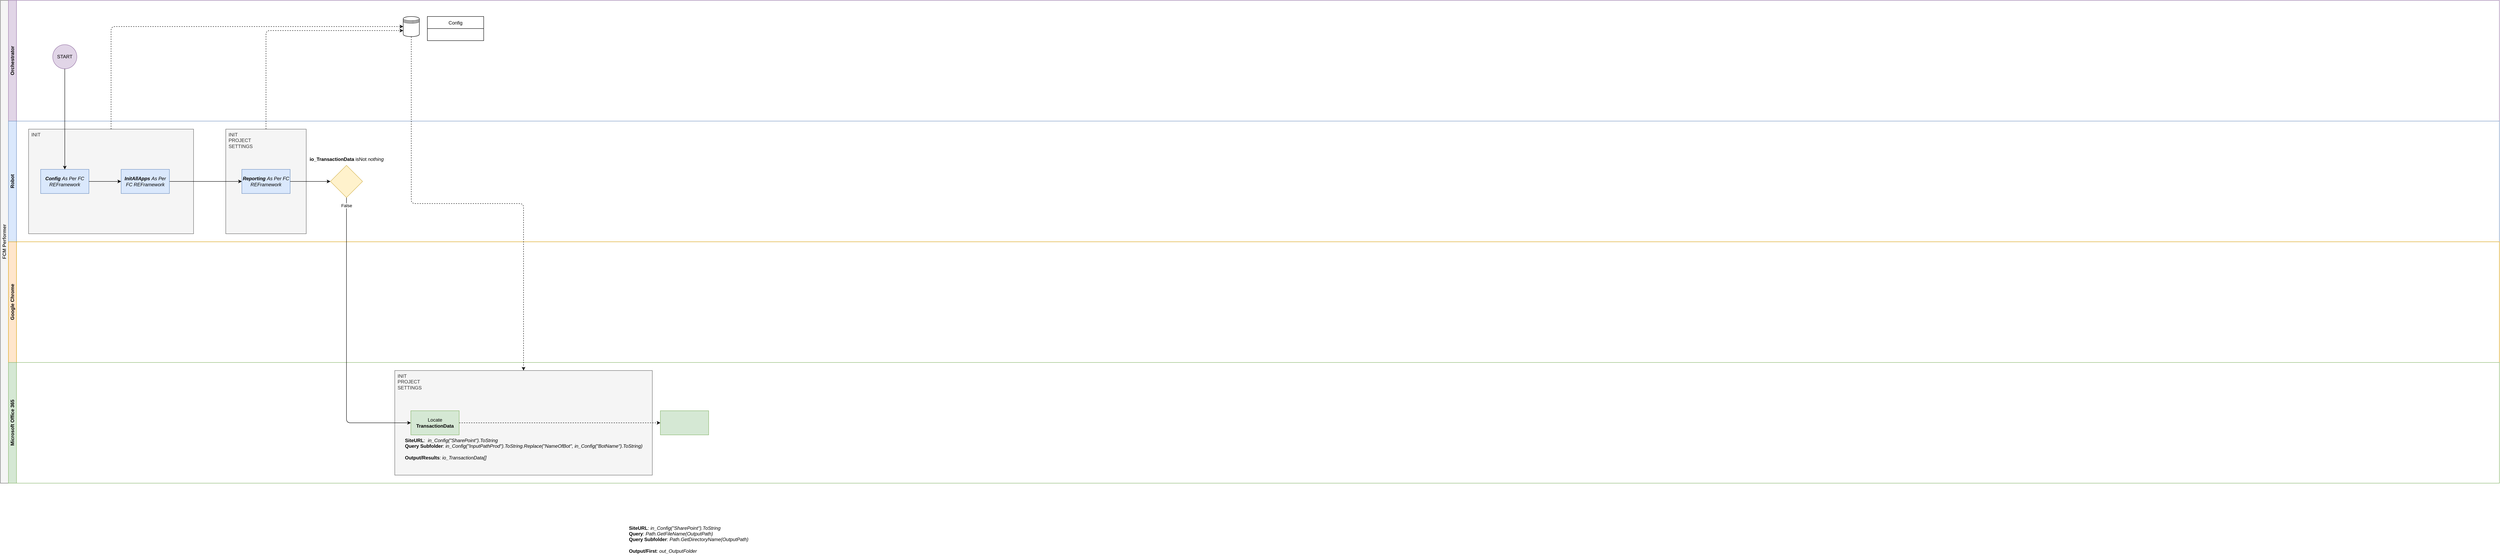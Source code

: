 <mxfile version="20.4.0" type="github">
  <diagram id="prtHgNgQTEPvFCAcTncT" name="Page-1">
    <mxGraphModel dx="1673" dy="980" grid="1" gridSize="10" guides="1" tooltips="1" connect="1" arrows="1" fold="1" page="1" pageScale="1" pageWidth="827" pageHeight="1169" math="0" shadow="0">
      <root>
        <mxCell id="0" />
        <mxCell id="1" parent="0" />
        <mxCell id="dNxyNK7c78bLwvsdeMH5-19" value="FCM Performer" style="swimlane;html=1;childLayout=stackLayout;resizeParent=1;resizeParentMax=0;horizontal=0;startSize=20;horizontalStack=0;fillColor=#f5f5f5;strokeColor=#666666;fontColor=#333333;" parent="1" vertex="1">
          <mxGeometry x="40" y="40" width="6210" height="1200" as="geometry" />
        </mxCell>
        <mxCell id="dNxyNK7c78bLwvsdeMH5-20" value="Orchestrator" style="swimlane;html=1;startSize=20;horizontal=0;fillColor=#e1d5e7;strokeColor=#9673a6;" parent="dNxyNK7c78bLwvsdeMH5-19" vertex="1">
          <mxGeometry x="20" width="6190" height="300" as="geometry" />
        </mxCell>
        <mxCell id="2dX01dUIb2N1G-1F3EJ_-1" value="START" style="ellipse;whiteSpace=wrap;html=1;aspect=fixed;fillColor=#e1d5e7;strokeColor=#9673a6;" parent="dNxyNK7c78bLwvsdeMH5-20" vertex="1">
          <mxGeometry x="110" y="110" width="60" height="60" as="geometry" />
        </mxCell>
        <mxCell id="NUYfNiR5YCy2ghnN-LS9-16" value="Config" style="swimlane;fontStyle=0;childLayout=stackLayout;horizontal=1;startSize=30;horizontalStack=0;resizeParent=1;resizeParentMax=0;resizeLast=0;collapsible=1;marginBottom=0;" vertex="1" parent="dNxyNK7c78bLwvsdeMH5-20">
          <mxGeometry x="1041" y="40" width="140" height="60" as="geometry">
            <mxRectangle x="2070" y="60" width="100" height="30" as="alternateBounds" />
          </mxGeometry>
        </mxCell>
        <mxCell id="NUYfNiR5YCy2ghnN-LS9-20" value="" style="shape=datastore;whiteSpace=wrap;html=1;" vertex="1" parent="dNxyNK7c78bLwvsdeMH5-20">
          <mxGeometry x="981" y="40" width="40" height="50" as="geometry" />
        </mxCell>
        <mxCell id="2dX01dUIb2N1G-1F3EJ_-10" value="Robot" style="swimlane;html=1;startSize=20;horizontal=0;fillColor=#dae8fc;strokeColor=#6c8ebf;" parent="dNxyNK7c78bLwvsdeMH5-19" vertex="1">
          <mxGeometry x="20" y="300" width="6190" height="300" as="geometry" />
        </mxCell>
        <mxCell id="2dX01dUIb2N1G-1F3EJ_-6" value="INIT" style="rounded=0;whiteSpace=wrap;html=1;fillColor=#f5f5f5;fontColor=#333333;strokeColor=#666666;align=left;verticalAlign=top;labelPosition=center;verticalLabelPosition=middle;spacingLeft=5;" parent="2dX01dUIb2N1G-1F3EJ_-10" vertex="1">
          <mxGeometry x="50" y="20" width="410" height="260" as="geometry" />
        </mxCell>
        <mxCell id="2dX01dUIb2N1G-1F3EJ_-4" value="&lt;i&gt;&lt;b&gt;Config&lt;/b&gt;&amp;nbsp;As Per FC REFramework&lt;/i&gt;" style="whiteSpace=wrap;html=1;fillColor=#dae8fc;strokeColor=#6c8ebf;" parent="2dX01dUIb2N1G-1F3EJ_-10" vertex="1">
          <mxGeometry x="80" y="120" width="120" height="60" as="geometry" />
        </mxCell>
        <mxCell id="NUYfNiR5YCy2ghnN-LS9-5" value="INIT&lt;br&gt;PROJECT&lt;br&gt;SETTINGS" style="rounded=0;whiteSpace=wrap;html=1;fillColor=#f5f5f5;fontColor=#333333;strokeColor=#666666;align=left;verticalAlign=top;labelPosition=center;verticalLabelPosition=middle;spacingLeft=5;" vertex="1" parent="2dX01dUIb2N1G-1F3EJ_-10">
          <mxGeometry x="540" y="20" width="200" height="260" as="geometry" />
        </mxCell>
        <mxCell id="NUYfNiR5YCy2ghnN-LS9-6" value="&lt;i&gt;&lt;b&gt;Reporting&lt;/b&gt;&amp;nbsp;As Per FC REFramework&lt;/i&gt;" style="whiteSpace=wrap;html=1;fillColor=#dae8fc;strokeColor=#6c8ebf;" vertex="1" parent="2dX01dUIb2N1G-1F3EJ_-10">
          <mxGeometry x="580" y="120" width="120" height="60" as="geometry" />
        </mxCell>
        <mxCell id="NUYfNiR5YCy2ghnN-LS9-13" value="&lt;b&gt;io_TransactionData &lt;/b&gt;isNot&amp;nbsp;&lt;i&gt;nothing&lt;/i&gt;" style="text;html=1;align=center;verticalAlign=middle;resizable=0;points=[];autosize=1;strokeColor=none;fillColor=none;" vertex="1" parent="2dX01dUIb2N1G-1F3EJ_-10">
          <mxGeometry x="735" y="80" width="210" height="30" as="geometry" />
        </mxCell>
        <mxCell id="dNxyNK7c78bLwvsdeMH5-21" value="Google Chrome" style="swimlane;html=1;startSize=20;horizontal=0;fillColor=#ffe6cc;strokeColor=#d79b00;" parent="dNxyNK7c78bLwvsdeMH5-19" vertex="1">
          <mxGeometry x="20" y="600" width="6190" height="300" as="geometry">
            <mxRectangle x="20" y="300" width="1430" height="30" as="alternateBounds" />
          </mxGeometry>
        </mxCell>
        <mxCell id="dNxyNK7c78bLwvsdeMH5-22" value="Microsoft Office 365" style="swimlane;html=1;startSize=20;horizontal=0;fillColor=#d5e8d4;strokeColor=#82b366;" parent="dNxyNK7c78bLwvsdeMH5-19" vertex="1">
          <mxGeometry x="20" y="900" width="6190" height="300" as="geometry" />
        </mxCell>
        <mxCell id="NUYfNiR5YCy2ghnN-LS9-10" value="INIT&lt;br&gt;PROJECT&lt;br&gt;SETTINGS" style="rounded=0;whiteSpace=wrap;html=1;fillColor=#f5f5f5;fontColor=#333333;strokeColor=#666666;align=left;verticalAlign=top;labelPosition=center;verticalLabelPosition=middle;spacingLeft=5;" vertex="1" parent="dNxyNK7c78bLwvsdeMH5-22">
          <mxGeometry x="960" y="20" width="640" height="260" as="geometry" />
        </mxCell>
        <mxCell id="NUYfNiR5YCy2ghnN-LS9-8" value="Locate &lt;b&gt;TransactionData&lt;/b&gt;" style="whiteSpace=wrap;html=1;fillColor=#d5e8d4;strokeColor=#82b366;" vertex="1" parent="dNxyNK7c78bLwvsdeMH5-22">
          <mxGeometry x="1000" y="120" width="120" height="60" as="geometry" />
        </mxCell>
        <mxCell id="NUYfNiR5YCy2ghnN-LS9-24" value="&lt;div style=&quot;text-align: left;&quot;&gt;&lt;b style=&quot;background-color: initial;&quot;&gt;SiteURL&lt;/b&gt;&lt;span style=&quot;background-color: initial;&quot;&gt;:&amp;nbsp;&amp;nbsp;&lt;/span&gt;&lt;i style=&quot;background-color: initial;&quot;&gt;in_Config(&quot;SharePoint&quot;).ToString&lt;/i&gt;&lt;/div&gt;&lt;b&gt;&lt;div style=&quot;text-align: left;&quot;&gt;&lt;b style=&quot;background-color: initial;&quot;&gt;Query Subfolder&lt;/b&gt;&lt;span style=&quot;background-color: initial; font-weight: normal;&quot;&gt;:&amp;nbsp;&lt;/span&gt;&lt;i style=&quot;background-color: initial; font-weight: normal;&quot;&gt;in_Config(&quot;InputPathProd&quot;).ToString.Replace(&quot;NameOfBot&quot;, in_Config(&quot;BotName&quot;).ToString)&lt;/i&gt;&lt;/div&gt;&lt;/b&gt;&lt;div style=&quot;text-align: left;&quot;&gt;&lt;br&gt;&lt;/div&gt;&lt;b&gt;&lt;div style=&quot;text-align: left;&quot;&gt;&lt;b style=&quot;background-color: initial;&quot;&gt;Output/Results&lt;/b&gt;&lt;span style=&quot;background-color: initial; font-weight: normal;&quot;&gt;:&amp;nbsp;&lt;/span&gt;&lt;i style=&quot;background-color: initial; font-weight: normal;&quot;&gt;io_TransactionData[]&lt;/i&gt;&lt;/div&gt;&lt;/b&gt;" style="text;html=1;align=center;verticalAlign=middle;resizable=0;points=[];autosize=1;strokeColor=none;fillColor=none;" vertex="1" parent="dNxyNK7c78bLwvsdeMH5-22">
          <mxGeometry x="975" y="180" width="610" height="70" as="geometry" />
        </mxCell>
        <mxCell id="NUYfNiR5YCy2ghnN-LS9-25" value="" style="whiteSpace=wrap;html=1;fillColor=#d5e8d4;strokeColor=#82b366;" vertex="1" parent="dNxyNK7c78bLwvsdeMH5-22">
          <mxGeometry x="1620" y="120" width="120" height="60" as="geometry" />
        </mxCell>
        <mxCell id="NUYfNiR5YCy2ghnN-LS9-26" value="" style="edgeStyle=orthogonalEdgeStyle;rounded=1;orthogonalLoop=1;jettySize=auto;html=1;dashed=1;" edge="1" parent="dNxyNK7c78bLwvsdeMH5-22" source="NUYfNiR5YCy2ghnN-LS9-8" target="NUYfNiR5YCy2ghnN-LS9-25">
          <mxGeometry relative="1" as="geometry" />
        </mxCell>
        <mxCell id="2dX01dUIb2N1G-1F3EJ_-5" value="" style="edgeStyle=orthogonalEdgeStyle;rounded=0;orthogonalLoop=1;jettySize=auto;html=1;" parent="dNxyNK7c78bLwvsdeMH5-19" source="2dX01dUIb2N1G-1F3EJ_-1" target="2dX01dUIb2N1G-1F3EJ_-4" edge="1">
          <mxGeometry relative="1" as="geometry" />
        </mxCell>
        <mxCell id="NUYfNiR5YCy2ghnN-LS9-22" style="edgeStyle=orthogonalEdgeStyle;rounded=1;orthogonalLoop=1;jettySize=auto;html=1;exitX=0.5;exitY=0;exitDx=0;exitDy=0;entryX=0;entryY=0.5;entryDx=0;entryDy=0;dashed=1;" edge="1" parent="dNxyNK7c78bLwvsdeMH5-19" source="2dX01dUIb2N1G-1F3EJ_-6" target="NUYfNiR5YCy2ghnN-LS9-20">
          <mxGeometry relative="1" as="geometry" />
        </mxCell>
        <mxCell id="NUYfNiR5YCy2ghnN-LS9-23" style="edgeStyle=orthogonalEdgeStyle;rounded=1;orthogonalLoop=1;jettySize=auto;html=1;exitX=0.5;exitY=0;exitDx=0;exitDy=0;entryX=0;entryY=0.7;entryDx=0;entryDy=0;dashed=1;" edge="1" parent="dNxyNK7c78bLwvsdeMH5-19" source="NUYfNiR5YCy2ghnN-LS9-5" target="NUYfNiR5YCy2ghnN-LS9-20">
          <mxGeometry relative="1" as="geometry" />
        </mxCell>
        <mxCell id="NUYfNiR5YCy2ghnN-LS9-27" style="edgeStyle=orthogonalEdgeStyle;rounded=1;orthogonalLoop=1;jettySize=auto;html=1;exitX=0.5;exitY=1;exitDx=0;exitDy=0;dashed=1;" edge="1" parent="dNxyNK7c78bLwvsdeMH5-19" source="NUYfNiR5YCy2ghnN-LS9-20" target="NUYfNiR5YCy2ghnN-LS9-10">
          <mxGeometry relative="1" as="geometry" />
        </mxCell>
        <mxCell id="NUYfNiR5YCy2ghnN-LS9-7" value="" style="edgeStyle=orthogonalEdgeStyle;rounded=0;orthogonalLoop=1;jettySize=auto;html=1;" edge="1" parent="1" source="NUYfNiR5YCy2ghnN-LS9-3" target="NUYfNiR5YCy2ghnN-LS9-6">
          <mxGeometry relative="1" as="geometry" />
        </mxCell>
        <mxCell id="NUYfNiR5YCy2ghnN-LS9-3" value="&lt;i&gt;&lt;b&gt;InitAllApps&amp;nbsp;&lt;/b&gt;As Per FC REFramework&lt;/i&gt;" style="whiteSpace=wrap;html=1;fillColor=#dae8fc;strokeColor=#6c8ebf;" vertex="1" parent="1">
          <mxGeometry x="340" y="460" width="120" height="60" as="geometry" />
        </mxCell>
        <mxCell id="NUYfNiR5YCy2ghnN-LS9-4" value="" style="edgeStyle=orthogonalEdgeStyle;rounded=0;orthogonalLoop=1;jettySize=auto;html=1;" edge="1" parent="1" source="2dX01dUIb2N1G-1F3EJ_-4" target="NUYfNiR5YCy2ghnN-LS9-3">
          <mxGeometry relative="1" as="geometry" />
        </mxCell>
        <mxCell id="NUYfNiR5YCy2ghnN-LS9-15" value="False" style="edgeStyle=orthogonalEdgeStyle;rounded=1;orthogonalLoop=1;jettySize=auto;html=1;exitX=0.5;exitY=1;exitDx=0;exitDy=0;entryX=0;entryY=0.5;entryDx=0;entryDy=0;" edge="1" parent="1" source="NUYfNiR5YCy2ghnN-LS9-11" target="NUYfNiR5YCy2ghnN-LS9-8">
          <mxGeometry x="-0.944" relative="1" as="geometry">
            <mxPoint as="offset" />
          </mxGeometry>
        </mxCell>
        <mxCell id="NUYfNiR5YCy2ghnN-LS9-11" value="" style="rhombus;whiteSpace=wrap;html=1;fillColor=#fff2cc;strokeColor=#d6b656;" vertex="1" parent="1">
          <mxGeometry x="860" y="450" width="80" height="80" as="geometry" />
        </mxCell>
        <mxCell id="NUYfNiR5YCy2ghnN-LS9-12" value="" style="edgeStyle=orthogonalEdgeStyle;rounded=1;orthogonalLoop=1;jettySize=auto;html=1;" edge="1" parent="1" source="NUYfNiR5YCy2ghnN-LS9-6" target="NUYfNiR5YCy2ghnN-LS9-11">
          <mxGeometry relative="1" as="geometry" />
        </mxCell>
        <mxCell id="NUYfNiR5YCy2ghnN-LS9-28" value="&lt;b&gt;SiteURL&lt;/b&gt;:&amp;nbsp;&lt;i&gt;in_Config(&quot;SharePoint&quot;).ToString&lt;/i&gt;&lt;br&gt;&lt;b&gt;Query&lt;/b&gt;:&amp;nbsp;&lt;i&gt;Path.GetFileName(OutputPath)&lt;/i&gt;&lt;br&gt;&lt;b&gt;Query Subfolder&lt;/b&gt;:&amp;nbsp;&lt;i&gt;Path.GetDirectoryName(OutputPath)&lt;/i&gt;&lt;br&gt;&lt;br&gt;&lt;b&gt;Output/First&lt;/b&gt;:&amp;nbsp;&lt;i&gt;out_OutputFolder&lt;/i&gt;" style="text;html=1;align=left;verticalAlign=middle;resizable=0;points=[];autosize=1;strokeColor=none;fillColor=none;" vertex="1" parent="1">
          <mxGeometry x="1600" y="1335" width="320" height="90" as="geometry" />
        </mxCell>
      </root>
    </mxGraphModel>
  </diagram>
</mxfile>
